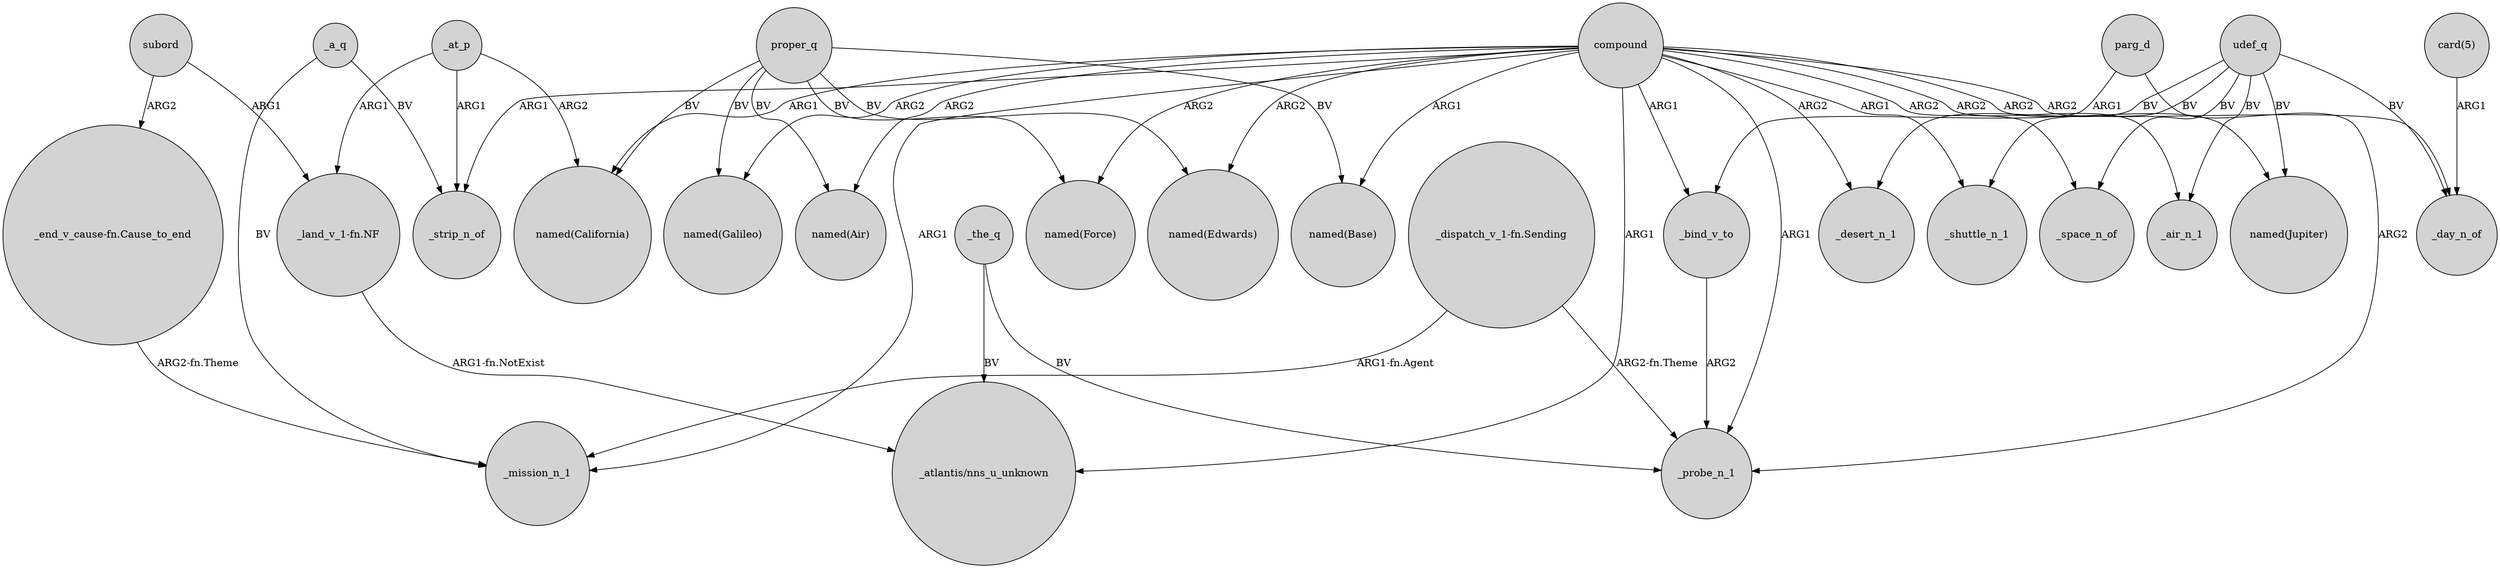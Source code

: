 digraph {
	node [shape=circle style=filled]
	_the_q -> "_atlantis/nns_u_unknown" [label=BV]
	compound -> "named(Base)" [label=ARG1]
	"_land_v_1-fn.NF" -> "_atlantis/nns_u_unknown" [label="ARG1-fn.NotExist"]
	udef_q -> _air_n_1 [label=BV]
	compound -> _strip_n_of [label=ARG1]
	_at_p -> "_land_v_1-fn.NF" [label=ARG1]
	_at_p -> "named(California)" [label=ARG2]
	parg_d -> _bind_v_to [label=ARG1]
	"_dispatch_v_1-fn.Sending" -> _mission_n_1 [label="ARG1-fn.Agent"]
	udef_q -> _shuttle_n_1 [label=BV]
	proper_q -> "named(Air)" [label=BV]
	compound -> "named(Air)" [label=ARG2]
	_bind_v_to -> _probe_n_1 [label=ARG2]
	proper_q -> "named(California)" [label=BV]
	compound -> _day_n_of [label=ARG2]
	compound -> _bind_v_to [label=ARG1]
	compound -> _mission_n_1 [label=ARG1]
	compound -> "_atlantis/nns_u_unknown" [label=ARG1]
	udef_q -> _day_n_of [label=BV]
	compound -> _space_n_of [label=ARG2]
	compound -> "named(Jupiter)" [label=ARG2]
	proper_q -> "named(Force)" [label=BV]
	udef_q -> "named(Jupiter)" [label=BV]
	_at_p -> _strip_n_of [label=ARG1]
	compound -> "named(Edwards)" [label=ARG2]
	subord -> "_land_v_1-fn.NF" [label=ARG1]
	compound -> _probe_n_1 [label=ARG1]
	compound -> _shuttle_n_1 [label=ARG1]
	compound -> "named(California)" [label=ARG1]
	udef_q -> _space_n_of [label=BV]
	subord -> "_end_v_cause-fn.Cause_to_end" [label=ARG2]
	parg_d -> _probe_n_1 [label=ARG2]
	proper_q -> "named(Galileo)" [label=BV]
	compound -> _desert_n_1 [label=ARG2]
	proper_q -> "named(Base)" [label=BV]
	"_dispatch_v_1-fn.Sending" -> _probe_n_1 [label="ARG2-fn.Theme"]
	compound -> _air_n_1 [label=ARG2]
	proper_q -> "named(Edwards)" [label=BV]
	_the_q -> _probe_n_1 [label=BV]
	compound -> "named(Force)" [label=ARG2]
	"card(5)" -> _day_n_of [label=ARG1]
	_a_q -> _mission_n_1 [label=BV]
	compound -> "named(Galileo)" [label=ARG2]
	"_end_v_cause-fn.Cause_to_end" -> _mission_n_1 [label="ARG2-fn.Theme"]
	udef_q -> _desert_n_1 [label=BV]
	_a_q -> _strip_n_of [label=BV]
}
